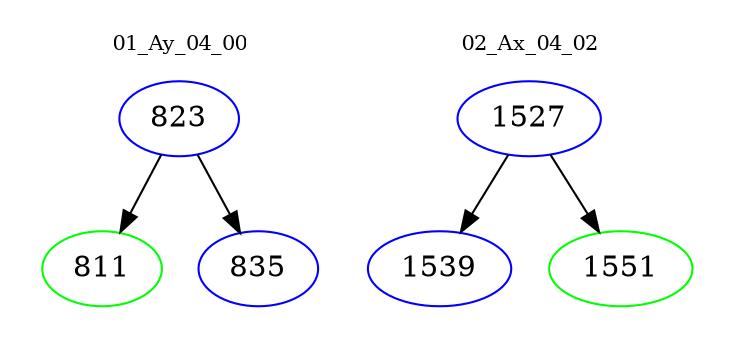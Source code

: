 digraph{
subgraph cluster_0 {
color = white
label = "01_Ay_04_00";
fontsize=10;
T0_823 [label="823", color="blue"]
T0_823 -> T0_811 [color="black"]
T0_811 [label="811", color="green"]
T0_823 -> T0_835 [color="black"]
T0_835 [label="835", color="blue"]
}
subgraph cluster_1 {
color = white
label = "02_Ax_04_02";
fontsize=10;
T1_1527 [label="1527", color="blue"]
T1_1527 -> T1_1539 [color="black"]
T1_1539 [label="1539", color="blue"]
T1_1527 -> T1_1551 [color="black"]
T1_1551 [label="1551", color="green"]
}
}

